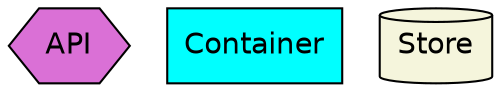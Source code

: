 digraph {
  graph [fontname="helvetica" fontsize=16]
  node [fontname="helvetica" fontsize=14 style=filled]
  edge [fontname="helvetica" fontsize=12]
  node [style=filled]
  API [shape=hexagon fillcolor=orchid]
  Container [shape=box fillcolor=cyan]
  Store [shape=cylinder fillcolor=beige]
}
